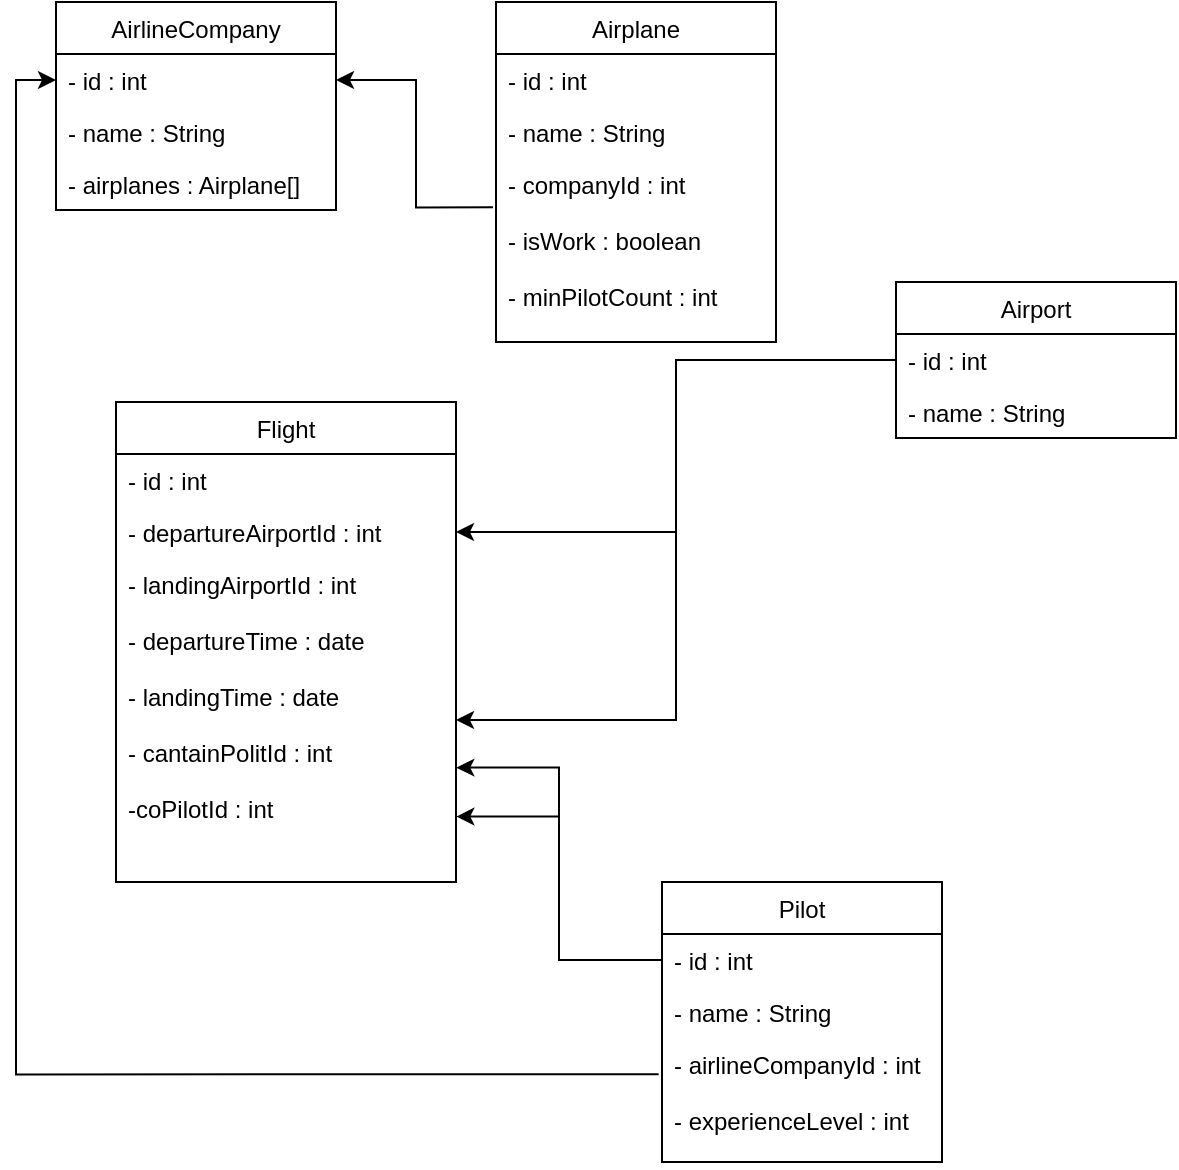 <mxfile version="14.9.3" type="device"><diagram id="I7F8ipVn7V9h9vQiyD4M" name="Page-1"><mxGraphModel dx="1221" dy="681" grid="1" gridSize="10" guides="1" tooltips="1" connect="1" arrows="1" fold="1" page="1" pageScale="1" pageWidth="827" pageHeight="1169" math="0" shadow="0"><root><mxCell id="0"/><mxCell id="1" parent="0"/><mxCell id="uwAAs4zYMFu6BS2hjPeQ-41" value="AirlineCompany" style="swimlane;fontStyle=0;childLayout=stackLayout;horizontal=1;startSize=26;fillColor=none;horizontalStack=0;resizeParent=1;resizeParentMax=0;resizeLast=0;collapsible=1;marginBottom=0;" vertex="1" parent="1"><mxGeometry x="40" y="20" width="140" height="104" as="geometry"/></mxCell><mxCell id="uwAAs4zYMFu6BS2hjPeQ-43" value="- id : int" style="text;strokeColor=none;fillColor=none;align=left;verticalAlign=top;spacingLeft=4;spacingRight=4;overflow=hidden;rotatable=0;points=[[0,0.5],[1,0.5]];portConstraint=eastwest;" vertex="1" parent="uwAAs4zYMFu6BS2hjPeQ-41"><mxGeometry y="26" width="140" height="26" as="geometry"/></mxCell><mxCell id="uwAAs4zYMFu6BS2hjPeQ-42" value="- name : String" style="text;strokeColor=none;fillColor=none;align=left;verticalAlign=top;spacingLeft=4;spacingRight=4;overflow=hidden;rotatable=0;points=[[0,0.5],[1,0.5]];portConstraint=eastwest;" vertex="1" parent="uwAAs4zYMFu6BS2hjPeQ-41"><mxGeometry y="52" width="140" height="26" as="geometry"/></mxCell><mxCell id="uwAAs4zYMFu6BS2hjPeQ-44" value="- airplanes : Airplane[]" style="text;strokeColor=none;fillColor=none;align=left;verticalAlign=top;spacingLeft=4;spacingRight=4;overflow=hidden;rotatable=0;points=[[0,0.5],[1,0.5]];portConstraint=eastwest;" vertex="1" parent="uwAAs4zYMFu6BS2hjPeQ-41"><mxGeometry y="78" width="140" height="26" as="geometry"/></mxCell><mxCell id="uwAAs4zYMFu6BS2hjPeQ-45" value="Airplane" style="swimlane;fontStyle=0;childLayout=stackLayout;horizontal=1;startSize=26;fillColor=none;horizontalStack=0;resizeParent=1;resizeParentMax=0;resizeLast=0;collapsible=1;marginBottom=0;" vertex="1" parent="1"><mxGeometry x="260" y="20" width="140" height="170" as="geometry"/></mxCell><mxCell id="uwAAs4zYMFu6BS2hjPeQ-46" value="- id : int" style="text;strokeColor=none;fillColor=none;align=left;verticalAlign=top;spacingLeft=4;spacingRight=4;overflow=hidden;rotatable=0;points=[[0,0.5],[1,0.5]];portConstraint=eastwest;" vertex="1" parent="uwAAs4zYMFu6BS2hjPeQ-45"><mxGeometry y="26" width="140" height="26" as="geometry"/></mxCell><mxCell id="uwAAs4zYMFu6BS2hjPeQ-47" value="- name : String" style="text;strokeColor=none;fillColor=none;align=left;verticalAlign=top;spacingLeft=4;spacingRight=4;overflow=hidden;rotatable=0;points=[[0,0.5],[1,0.5]];portConstraint=eastwest;" vertex="1" parent="uwAAs4zYMFu6BS2hjPeQ-45"><mxGeometry y="52" width="140" height="26" as="geometry"/></mxCell><mxCell id="uwAAs4zYMFu6BS2hjPeQ-48" value="- companyId : int&#10;&#10;- isWork : boolean&#10;&#10;- minPilotCount : int" style="text;strokeColor=none;fillColor=none;align=left;verticalAlign=top;spacingLeft=4;spacingRight=4;overflow=hidden;rotatable=0;points=[[0,0.5],[1,0.5]];portConstraint=eastwest;" vertex="1" parent="uwAAs4zYMFu6BS2hjPeQ-45"><mxGeometry y="78" width="140" height="92" as="geometry"/></mxCell><mxCell id="uwAAs4zYMFu6BS2hjPeQ-49" style="edgeStyle=orthogonalEdgeStyle;rounded=0;orthogonalLoop=1;jettySize=auto;html=1;entryX=1;entryY=0.5;entryDx=0;entryDy=0;exitX=-0.011;exitY=0.268;exitDx=0;exitDy=0;exitPerimeter=0;" edge="1" parent="1" source="uwAAs4zYMFu6BS2hjPeQ-48" target="uwAAs4zYMFu6BS2hjPeQ-43"><mxGeometry relative="1" as="geometry"><mxPoint x="250" y="70" as="sourcePoint"/></mxGeometry></mxCell><mxCell id="uwAAs4zYMFu6BS2hjPeQ-50" value="Flight" style="swimlane;fontStyle=0;childLayout=stackLayout;horizontal=1;startSize=26;fillColor=none;horizontalStack=0;resizeParent=1;resizeParentMax=0;resizeLast=0;collapsible=1;marginBottom=0;" vertex="1" parent="1"><mxGeometry x="70" y="220" width="170" height="240" as="geometry"/></mxCell><mxCell id="uwAAs4zYMFu6BS2hjPeQ-51" value="- id : int" style="text;strokeColor=none;fillColor=none;align=left;verticalAlign=top;spacingLeft=4;spacingRight=4;overflow=hidden;rotatable=0;points=[[0,0.5],[1,0.5]];portConstraint=eastwest;" vertex="1" parent="uwAAs4zYMFu6BS2hjPeQ-50"><mxGeometry y="26" width="170" height="26" as="geometry"/></mxCell><mxCell id="uwAAs4zYMFu6BS2hjPeQ-52" value="- departureAirportId : int" style="text;strokeColor=none;fillColor=none;align=left;verticalAlign=top;spacingLeft=4;spacingRight=4;overflow=hidden;rotatable=0;points=[[0,0.5],[1,0.5]];portConstraint=eastwest;" vertex="1" parent="uwAAs4zYMFu6BS2hjPeQ-50"><mxGeometry y="52" width="170" height="26" as="geometry"/></mxCell><mxCell id="uwAAs4zYMFu6BS2hjPeQ-53" value="- landingAirportId : int&#10;&#10;- departureTime : date&#10;&#10;- landingTime : date&#10;&#10;- cantainPolitId : int&#10;&#10;-coPilotId : int" style="text;strokeColor=none;fillColor=none;align=left;verticalAlign=top;spacingLeft=4;spacingRight=4;overflow=hidden;rotatable=0;points=[[0,0.5],[1,0.5]];portConstraint=eastwest;" vertex="1" parent="uwAAs4zYMFu6BS2hjPeQ-50"><mxGeometry y="78" width="170" height="162" as="geometry"/></mxCell><mxCell id="uwAAs4zYMFu6BS2hjPeQ-54" value="Airport" style="swimlane;fontStyle=0;childLayout=stackLayout;horizontal=1;startSize=26;fillColor=none;horizontalStack=0;resizeParent=1;resizeParentMax=0;resizeLast=0;collapsible=1;marginBottom=0;" vertex="1" parent="1"><mxGeometry x="460" y="160" width="140" height="78" as="geometry"/></mxCell><mxCell id="uwAAs4zYMFu6BS2hjPeQ-55" value="- id : int" style="text;strokeColor=none;fillColor=none;align=left;verticalAlign=top;spacingLeft=4;spacingRight=4;overflow=hidden;rotatable=0;points=[[0,0.5],[1,0.5]];portConstraint=eastwest;" vertex="1" parent="uwAAs4zYMFu6BS2hjPeQ-54"><mxGeometry y="26" width="140" height="26" as="geometry"/></mxCell><mxCell id="uwAAs4zYMFu6BS2hjPeQ-56" value="- name : String" style="text;strokeColor=none;fillColor=none;align=left;verticalAlign=top;spacingLeft=4;spacingRight=4;overflow=hidden;rotatable=0;points=[[0,0.5],[1,0.5]];portConstraint=eastwest;" vertex="1" parent="uwAAs4zYMFu6BS2hjPeQ-54"><mxGeometry y="52" width="140" height="26" as="geometry"/></mxCell><mxCell id="uwAAs4zYMFu6BS2hjPeQ-58" style="edgeStyle=orthogonalEdgeStyle;rounded=0;orthogonalLoop=1;jettySize=auto;html=1;entryX=1;entryY=0.5;entryDx=0;entryDy=0;" edge="1" parent="1" source="uwAAs4zYMFu6BS2hjPeQ-55" target="uwAAs4zYMFu6BS2hjPeQ-52"><mxGeometry relative="1" as="geometry"/></mxCell><mxCell id="uwAAs4zYMFu6BS2hjPeQ-60" style="edgeStyle=orthogonalEdgeStyle;rounded=0;orthogonalLoop=1;jettySize=auto;html=1;entryX=1;entryY=0.5;entryDx=0;entryDy=0;" edge="1" parent="1" source="uwAAs4zYMFu6BS2hjPeQ-55" target="uwAAs4zYMFu6BS2hjPeQ-53"><mxGeometry relative="1" as="geometry"/></mxCell><mxCell id="uwAAs4zYMFu6BS2hjPeQ-61" value="Pilot" style="swimlane;fontStyle=0;childLayout=stackLayout;horizontal=1;startSize=26;fillColor=none;horizontalStack=0;resizeParent=1;resizeParentMax=0;resizeLast=0;collapsible=1;marginBottom=0;" vertex="1" parent="1"><mxGeometry x="343" y="460" width="140" height="140" as="geometry"/></mxCell><mxCell id="uwAAs4zYMFu6BS2hjPeQ-62" value="- id : int" style="text;strokeColor=none;fillColor=none;align=left;verticalAlign=top;spacingLeft=4;spacingRight=4;overflow=hidden;rotatable=0;points=[[0,0.5],[1,0.5]];portConstraint=eastwest;" vertex="1" parent="uwAAs4zYMFu6BS2hjPeQ-61"><mxGeometry y="26" width="140" height="26" as="geometry"/></mxCell><mxCell id="uwAAs4zYMFu6BS2hjPeQ-63" value="- name : String" style="text;strokeColor=none;fillColor=none;align=left;verticalAlign=top;spacingLeft=4;spacingRight=4;overflow=hidden;rotatable=0;points=[[0,0.5],[1,0.5]];portConstraint=eastwest;" vertex="1" parent="uwAAs4zYMFu6BS2hjPeQ-61"><mxGeometry y="52" width="140" height="26" as="geometry"/></mxCell><mxCell id="uwAAs4zYMFu6BS2hjPeQ-64" value="- airlineCompanyId : int&#10;&#10;- experienceLevel : int" style="text;strokeColor=none;fillColor=none;align=left;verticalAlign=top;spacingLeft=4;spacingRight=4;overflow=hidden;rotatable=0;points=[[0,0.5],[1,0.5]];portConstraint=eastwest;" vertex="1" parent="uwAAs4zYMFu6BS2hjPeQ-61"><mxGeometry y="78" width="140" height="62" as="geometry"/></mxCell><mxCell id="uwAAs4zYMFu6BS2hjPeQ-65" style="edgeStyle=orthogonalEdgeStyle;rounded=0;orthogonalLoop=1;jettySize=auto;html=1;entryX=1.001;entryY=0.647;entryDx=0;entryDy=0;entryPerimeter=0;" edge="1" parent="1" source="uwAAs4zYMFu6BS2hjPeQ-62" target="uwAAs4zYMFu6BS2hjPeQ-53"><mxGeometry relative="1" as="geometry"/></mxCell><mxCell id="uwAAs4zYMFu6BS2hjPeQ-66" style="edgeStyle=orthogonalEdgeStyle;rounded=0;orthogonalLoop=1;jettySize=auto;html=1;entryX=1.001;entryY=0.798;entryDx=0;entryDy=0;entryPerimeter=0;" edge="1" parent="1" source="uwAAs4zYMFu6BS2hjPeQ-62" target="uwAAs4zYMFu6BS2hjPeQ-53"><mxGeometry relative="1" as="geometry"/></mxCell><mxCell id="uwAAs4zYMFu6BS2hjPeQ-67" style="edgeStyle=orthogonalEdgeStyle;rounded=0;orthogonalLoop=1;jettySize=auto;html=1;entryX=0;entryY=0.5;entryDx=0;entryDy=0;exitX=-0.012;exitY=0.293;exitDx=0;exitDy=0;exitPerimeter=0;" edge="1" parent="1" source="uwAAs4zYMFu6BS2hjPeQ-64" target="uwAAs4zYMFu6BS2hjPeQ-43"><mxGeometry relative="1" as="geometry"/></mxCell></root></mxGraphModel></diagram></mxfile>
